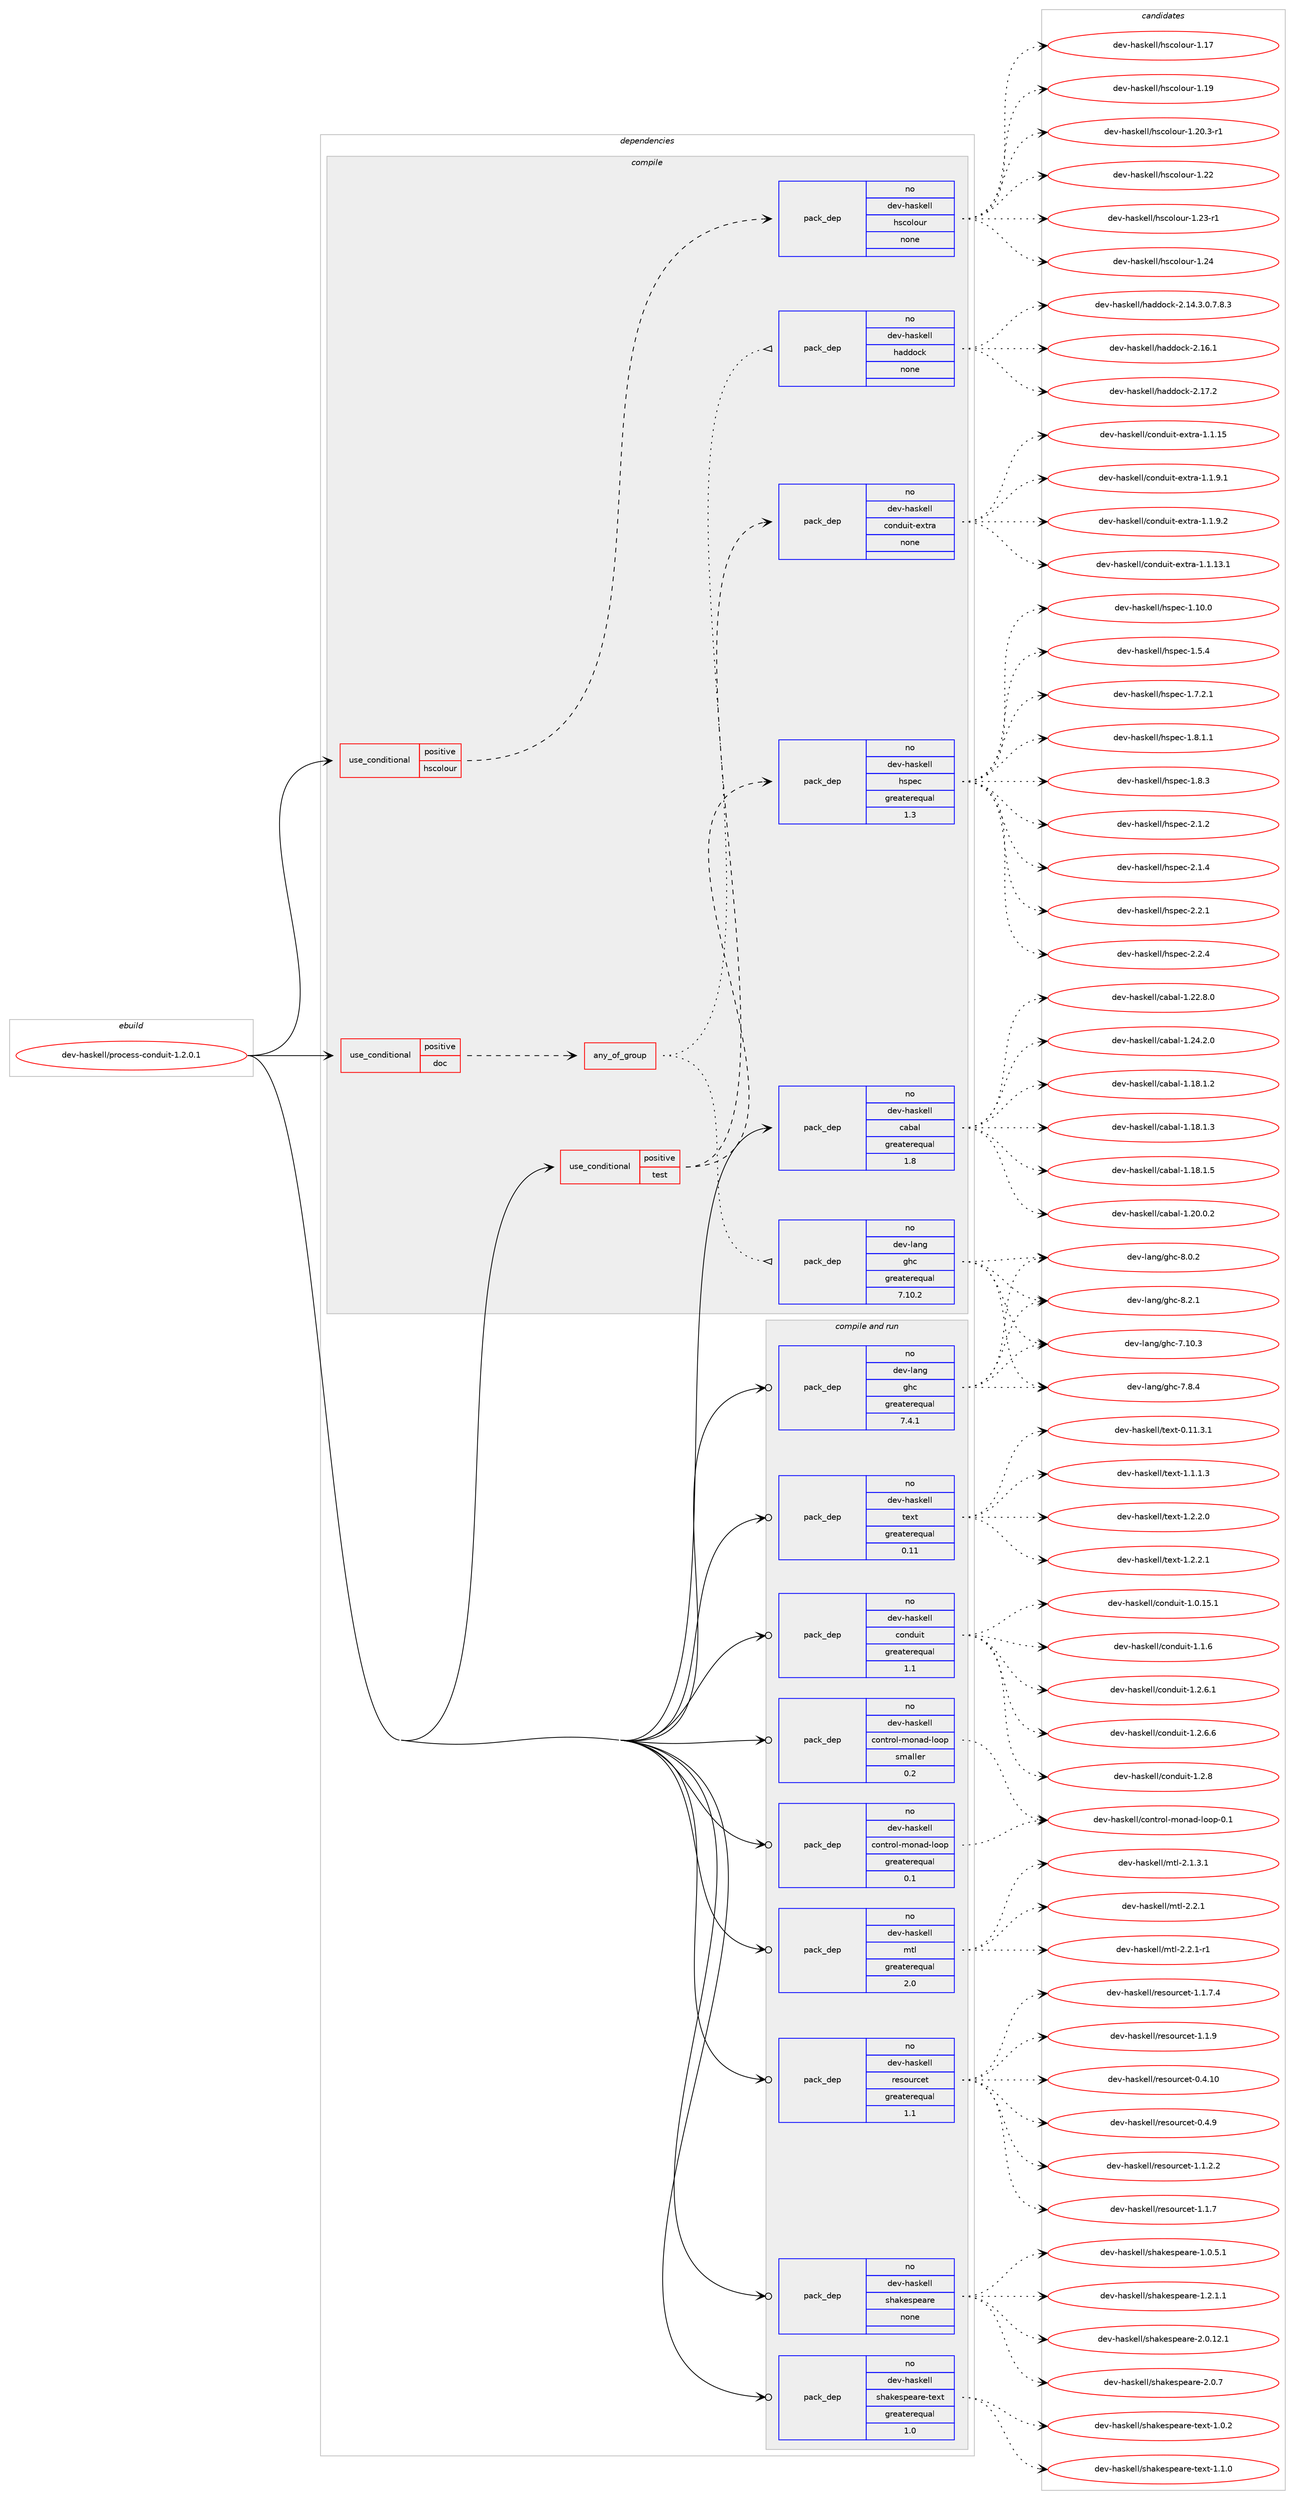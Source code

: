 digraph prolog {

# *************
# Graph options
# *************

newrank=true;
concentrate=true;
compound=true;
graph [rankdir=LR,fontname=Helvetica,fontsize=10,ranksep=1.5];#, ranksep=2.5, nodesep=0.2];
edge  [arrowhead=vee];
node  [fontname=Helvetica,fontsize=10];

# **********
# The ebuild
# **********

subgraph cluster_leftcol {
color=gray;
rank=same;
label=<<i>ebuild</i>>;
id [label="dev-haskell/process-conduit-1.2.0.1", color=red, width=4, href="../dev-haskell/process-conduit-1.2.0.1.svg"];
}

# ****************
# The dependencies
# ****************

subgraph cluster_midcol {
color=gray;
label=<<i>dependencies</i>>;
subgraph cluster_compile {
fillcolor="#eeeeee";
style=filled;
label=<<i>compile</i>>;
subgraph cond20390 {
dependency89862 [label=<<TABLE BORDER="0" CELLBORDER="1" CELLSPACING="0" CELLPADDING="4"><TR><TD ROWSPAN="3" CELLPADDING="10">use_conditional</TD></TR><TR><TD>positive</TD></TR><TR><TD>doc</TD></TR></TABLE>>, shape=none, color=red];
subgraph any2516 {
dependency89863 [label=<<TABLE BORDER="0" CELLBORDER="1" CELLSPACING="0" CELLPADDING="4"><TR><TD CELLPADDING="10">any_of_group</TD></TR></TABLE>>, shape=none, color=red];subgraph pack66926 {
dependency89864 [label=<<TABLE BORDER="0" CELLBORDER="1" CELLSPACING="0" CELLPADDING="4" WIDTH="220"><TR><TD ROWSPAN="6" CELLPADDING="30">pack_dep</TD></TR><TR><TD WIDTH="110">no</TD></TR><TR><TD>dev-haskell</TD></TR><TR><TD>haddock</TD></TR><TR><TD>none</TD></TR><TR><TD></TD></TR></TABLE>>, shape=none, color=blue];
}
dependency89863:e -> dependency89864:w [weight=20,style="dotted",arrowhead="oinv"];
subgraph pack66927 {
dependency89865 [label=<<TABLE BORDER="0" CELLBORDER="1" CELLSPACING="0" CELLPADDING="4" WIDTH="220"><TR><TD ROWSPAN="6" CELLPADDING="30">pack_dep</TD></TR><TR><TD WIDTH="110">no</TD></TR><TR><TD>dev-lang</TD></TR><TR><TD>ghc</TD></TR><TR><TD>greaterequal</TD></TR><TR><TD>7.10.2</TD></TR></TABLE>>, shape=none, color=blue];
}
dependency89863:e -> dependency89865:w [weight=20,style="dotted",arrowhead="oinv"];
}
dependency89862:e -> dependency89863:w [weight=20,style="dashed",arrowhead="vee"];
}
id:e -> dependency89862:w [weight=20,style="solid",arrowhead="vee"];
subgraph cond20391 {
dependency89866 [label=<<TABLE BORDER="0" CELLBORDER="1" CELLSPACING="0" CELLPADDING="4"><TR><TD ROWSPAN="3" CELLPADDING="10">use_conditional</TD></TR><TR><TD>positive</TD></TR><TR><TD>hscolour</TD></TR></TABLE>>, shape=none, color=red];
subgraph pack66928 {
dependency89867 [label=<<TABLE BORDER="0" CELLBORDER="1" CELLSPACING="0" CELLPADDING="4" WIDTH="220"><TR><TD ROWSPAN="6" CELLPADDING="30">pack_dep</TD></TR><TR><TD WIDTH="110">no</TD></TR><TR><TD>dev-haskell</TD></TR><TR><TD>hscolour</TD></TR><TR><TD>none</TD></TR><TR><TD></TD></TR></TABLE>>, shape=none, color=blue];
}
dependency89866:e -> dependency89867:w [weight=20,style="dashed",arrowhead="vee"];
}
id:e -> dependency89866:w [weight=20,style="solid",arrowhead="vee"];
subgraph cond20392 {
dependency89868 [label=<<TABLE BORDER="0" CELLBORDER="1" CELLSPACING="0" CELLPADDING="4"><TR><TD ROWSPAN="3" CELLPADDING="10">use_conditional</TD></TR><TR><TD>positive</TD></TR><TR><TD>test</TD></TR></TABLE>>, shape=none, color=red];
subgraph pack66929 {
dependency89869 [label=<<TABLE BORDER="0" CELLBORDER="1" CELLSPACING="0" CELLPADDING="4" WIDTH="220"><TR><TD ROWSPAN="6" CELLPADDING="30">pack_dep</TD></TR><TR><TD WIDTH="110">no</TD></TR><TR><TD>dev-haskell</TD></TR><TR><TD>conduit-extra</TD></TR><TR><TD>none</TD></TR><TR><TD></TD></TR></TABLE>>, shape=none, color=blue];
}
dependency89868:e -> dependency89869:w [weight=20,style="dashed",arrowhead="vee"];
subgraph pack66930 {
dependency89870 [label=<<TABLE BORDER="0" CELLBORDER="1" CELLSPACING="0" CELLPADDING="4" WIDTH="220"><TR><TD ROWSPAN="6" CELLPADDING="30">pack_dep</TD></TR><TR><TD WIDTH="110">no</TD></TR><TR><TD>dev-haskell</TD></TR><TR><TD>hspec</TD></TR><TR><TD>greaterequal</TD></TR><TR><TD>1.3</TD></TR></TABLE>>, shape=none, color=blue];
}
dependency89868:e -> dependency89870:w [weight=20,style="dashed",arrowhead="vee"];
}
id:e -> dependency89868:w [weight=20,style="solid",arrowhead="vee"];
subgraph pack66931 {
dependency89871 [label=<<TABLE BORDER="0" CELLBORDER="1" CELLSPACING="0" CELLPADDING="4" WIDTH="220"><TR><TD ROWSPAN="6" CELLPADDING="30">pack_dep</TD></TR><TR><TD WIDTH="110">no</TD></TR><TR><TD>dev-haskell</TD></TR><TR><TD>cabal</TD></TR><TR><TD>greaterequal</TD></TR><TR><TD>1.8</TD></TR></TABLE>>, shape=none, color=blue];
}
id:e -> dependency89871:w [weight=20,style="solid",arrowhead="vee"];
}
subgraph cluster_compileandrun {
fillcolor="#eeeeee";
style=filled;
label=<<i>compile and run</i>>;
subgraph pack66932 {
dependency89872 [label=<<TABLE BORDER="0" CELLBORDER="1" CELLSPACING="0" CELLPADDING="4" WIDTH="220"><TR><TD ROWSPAN="6" CELLPADDING="30">pack_dep</TD></TR><TR><TD WIDTH="110">no</TD></TR><TR><TD>dev-haskell</TD></TR><TR><TD>conduit</TD></TR><TR><TD>greaterequal</TD></TR><TR><TD>1.1</TD></TR></TABLE>>, shape=none, color=blue];
}
id:e -> dependency89872:w [weight=20,style="solid",arrowhead="odotvee"];
subgraph pack66933 {
dependency89873 [label=<<TABLE BORDER="0" CELLBORDER="1" CELLSPACING="0" CELLPADDING="4" WIDTH="220"><TR><TD ROWSPAN="6" CELLPADDING="30">pack_dep</TD></TR><TR><TD WIDTH="110">no</TD></TR><TR><TD>dev-haskell</TD></TR><TR><TD>control-monad-loop</TD></TR><TR><TD>greaterequal</TD></TR><TR><TD>0.1</TD></TR></TABLE>>, shape=none, color=blue];
}
id:e -> dependency89873:w [weight=20,style="solid",arrowhead="odotvee"];
subgraph pack66934 {
dependency89874 [label=<<TABLE BORDER="0" CELLBORDER="1" CELLSPACING="0" CELLPADDING="4" WIDTH="220"><TR><TD ROWSPAN="6" CELLPADDING="30">pack_dep</TD></TR><TR><TD WIDTH="110">no</TD></TR><TR><TD>dev-haskell</TD></TR><TR><TD>control-monad-loop</TD></TR><TR><TD>smaller</TD></TR><TR><TD>0.2</TD></TR></TABLE>>, shape=none, color=blue];
}
id:e -> dependency89874:w [weight=20,style="solid",arrowhead="odotvee"];
subgraph pack66935 {
dependency89875 [label=<<TABLE BORDER="0" CELLBORDER="1" CELLSPACING="0" CELLPADDING="4" WIDTH="220"><TR><TD ROWSPAN="6" CELLPADDING="30">pack_dep</TD></TR><TR><TD WIDTH="110">no</TD></TR><TR><TD>dev-haskell</TD></TR><TR><TD>mtl</TD></TR><TR><TD>greaterequal</TD></TR><TR><TD>2.0</TD></TR></TABLE>>, shape=none, color=blue];
}
id:e -> dependency89875:w [weight=20,style="solid",arrowhead="odotvee"];
subgraph pack66936 {
dependency89876 [label=<<TABLE BORDER="0" CELLBORDER="1" CELLSPACING="0" CELLPADDING="4" WIDTH="220"><TR><TD ROWSPAN="6" CELLPADDING="30">pack_dep</TD></TR><TR><TD WIDTH="110">no</TD></TR><TR><TD>dev-haskell</TD></TR><TR><TD>resourcet</TD></TR><TR><TD>greaterequal</TD></TR><TR><TD>1.1</TD></TR></TABLE>>, shape=none, color=blue];
}
id:e -> dependency89876:w [weight=20,style="solid",arrowhead="odotvee"];
subgraph pack66937 {
dependency89877 [label=<<TABLE BORDER="0" CELLBORDER="1" CELLSPACING="0" CELLPADDING="4" WIDTH="220"><TR><TD ROWSPAN="6" CELLPADDING="30">pack_dep</TD></TR><TR><TD WIDTH="110">no</TD></TR><TR><TD>dev-haskell</TD></TR><TR><TD>shakespeare</TD></TR><TR><TD>none</TD></TR><TR><TD></TD></TR></TABLE>>, shape=none, color=blue];
}
id:e -> dependency89877:w [weight=20,style="solid",arrowhead="odotvee"];
subgraph pack66938 {
dependency89878 [label=<<TABLE BORDER="0" CELLBORDER="1" CELLSPACING="0" CELLPADDING="4" WIDTH="220"><TR><TD ROWSPAN="6" CELLPADDING="30">pack_dep</TD></TR><TR><TD WIDTH="110">no</TD></TR><TR><TD>dev-haskell</TD></TR><TR><TD>shakespeare-text</TD></TR><TR><TD>greaterequal</TD></TR><TR><TD>1.0</TD></TR></TABLE>>, shape=none, color=blue];
}
id:e -> dependency89878:w [weight=20,style="solid",arrowhead="odotvee"];
subgraph pack66939 {
dependency89879 [label=<<TABLE BORDER="0" CELLBORDER="1" CELLSPACING="0" CELLPADDING="4" WIDTH="220"><TR><TD ROWSPAN="6" CELLPADDING="30">pack_dep</TD></TR><TR><TD WIDTH="110">no</TD></TR><TR><TD>dev-haskell</TD></TR><TR><TD>text</TD></TR><TR><TD>greaterequal</TD></TR><TR><TD>0.11</TD></TR></TABLE>>, shape=none, color=blue];
}
id:e -> dependency89879:w [weight=20,style="solid",arrowhead="odotvee"];
subgraph pack66940 {
dependency89880 [label=<<TABLE BORDER="0" CELLBORDER="1" CELLSPACING="0" CELLPADDING="4" WIDTH="220"><TR><TD ROWSPAN="6" CELLPADDING="30">pack_dep</TD></TR><TR><TD WIDTH="110">no</TD></TR><TR><TD>dev-lang</TD></TR><TR><TD>ghc</TD></TR><TR><TD>greaterequal</TD></TR><TR><TD>7.4.1</TD></TR></TABLE>>, shape=none, color=blue];
}
id:e -> dependency89880:w [weight=20,style="solid",arrowhead="odotvee"];
}
subgraph cluster_run {
fillcolor="#eeeeee";
style=filled;
label=<<i>run</i>>;
}
}

# **************
# The candidates
# **************

subgraph cluster_choices {
rank=same;
color=gray;
label=<<i>candidates</i>>;

subgraph choice66926 {
color=black;
nodesep=1;
choice1001011184510497115107101108108471049710010011199107455046495246514648465546564651 [label="dev-haskell/haddock-2.14.3.0.7.8.3", color=red, width=4,href="../dev-haskell/haddock-2.14.3.0.7.8.3.svg"];
choice100101118451049711510710110810847104971001001119910745504649544649 [label="dev-haskell/haddock-2.16.1", color=red, width=4,href="../dev-haskell/haddock-2.16.1.svg"];
choice100101118451049711510710110810847104971001001119910745504649554650 [label="dev-haskell/haddock-2.17.2", color=red, width=4,href="../dev-haskell/haddock-2.17.2.svg"];
dependency89864:e -> choice1001011184510497115107101108108471049710010011199107455046495246514648465546564651:w [style=dotted,weight="100"];
dependency89864:e -> choice100101118451049711510710110810847104971001001119910745504649544649:w [style=dotted,weight="100"];
dependency89864:e -> choice100101118451049711510710110810847104971001001119910745504649554650:w [style=dotted,weight="100"];
}
subgraph choice66927 {
color=black;
nodesep=1;
choice1001011184510897110103471031049945554649484651 [label="dev-lang/ghc-7.10.3", color=red, width=4,href="../dev-lang/ghc-7.10.3.svg"];
choice10010111845108971101034710310499455546564652 [label="dev-lang/ghc-7.8.4", color=red, width=4,href="../dev-lang/ghc-7.8.4.svg"];
choice10010111845108971101034710310499455646484650 [label="dev-lang/ghc-8.0.2", color=red, width=4,href="../dev-lang/ghc-8.0.2.svg"];
choice10010111845108971101034710310499455646504649 [label="dev-lang/ghc-8.2.1", color=red, width=4,href="../dev-lang/ghc-8.2.1.svg"];
dependency89865:e -> choice1001011184510897110103471031049945554649484651:w [style=dotted,weight="100"];
dependency89865:e -> choice10010111845108971101034710310499455546564652:w [style=dotted,weight="100"];
dependency89865:e -> choice10010111845108971101034710310499455646484650:w [style=dotted,weight="100"];
dependency89865:e -> choice10010111845108971101034710310499455646504649:w [style=dotted,weight="100"];
}
subgraph choice66928 {
color=black;
nodesep=1;
choice100101118451049711510710110810847104115991111081111171144549464955 [label="dev-haskell/hscolour-1.17", color=red, width=4,href="../dev-haskell/hscolour-1.17.svg"];
choice100101118451049711510710110810847104115991111081111171144549464957 [label="dev-haskell/hscolour-1.19", color=red, width=4,href="../dev-haskell/hscolour-1.19.svg"];
choice10010111845104971151071011081084710411599111108111117114454946504846514511449 [label="dev-haskell/hscolour-1.20.3-r1", color=red, width=4,href="../dev-haskell/hscolour-1.20.3-r1.svg"];
choice100101118451049711510710110810847104115991111081111171144549465050 [label="dev-haskell/hscolour-1.22", color=red, width=4,href="../dev-haskell/hscolour-1.22.svg"];
choice1001011184510497115107101108108471041159911110811111711445494650514511449 [label="dev-haskell/hscolour-1.23-r1", color=red, width=4,href="../dev-haskell/hscolour-1.23-r1.svg"];
choice100101118451049711510710110810847104115991111081111171144549465052 [label="dev-haskell/hscolour-1.24", color=red, width=4,href="../dev-haskell/hscolour-1.24.svg"];
dependency89867:e -> choice100101118451049711510710110810847104115991111081111171144549464955:w [style=dotted,weight="100"];
dependency89867:e -> choice100101118451049711510710110810847104115991111081111171144549464957:w [style=dotted,weight="100"];
dependency89867:e -> choice10010111845104971151071011081084710411599111108111117114454946504846514511449:w [style=dotted,weight="100"];
dependency89867:e -> choice100101118451049711510710110810847104115991111081111171144549465050:w [style=dotted,weight="100"];
dependency89867:e -> choice1001011184510497115107101108108471041159911110811111711445494650514511449:w [style=dotted,weight="100"];
dependency89867:e -> choice100101118451049711510710110810847104115991111081111171144549465052:w [style=dotted,weight="100"];
}
subgraph choice66929 {
color=black;
nodesep=1;
choice100101118451049711510710110810847991111101001171051164510112011611497454946494649514649 [label="dev-haskell/conduit-extra-1.1.13.1", color=red, width=4,href="../dev-haskell/conduit-extra-1.1.13.1.svg"];
choice10010111845104971151071011081084799111110100117105116451011201161149745494649464953 [label="dev-haskell/conduit-extra-1.1.15", color=red, width=4,href="../dev-haskell/conduit-extra-1.1.15.svg"];
choice1001011184510497115107101108108479911111010011710511645101120116114974549464946574649 [label="dev-haskell/conduit-extra-1.1.9.1", color=red, width=4,href="../dev-haskell/conduit-extra-1.1.9.1.svg"];
choice1001011184510497115107101108108479911111010011710511645101120116114974549464946574650 [label="dev-haskell/conduit-extra-1.1.9.2", color=red, width=4,href="../dev-haskell/conduit-extra-1.1.9.2.svg"];
dependency89869:e -> choice100101118451049711510710110810847991111101001171051164510112011611497454946494649514649:w [style=dotted,weight="100"];
dependency89869:e -> choice10010111845104971151071011081084799111110100117105116451011201161149745494649464953:w [style=dotted,weight="100"];
dependency89869:e -> choice1001011184510497115107101108108479911111010011710511645101120116114974549464946574649:w [style=dotted,weight="100"];
dependency89869:e -> choice1001011184510497115107101108108479911111010011710511645101120116114974549464946574650:w [style=dotted,weight="100"];
}
subgraph choice66930 {
color=black;
nodesep=1;
choice1001011184510497115107101108108471041151121019945494649484648 [label="dev-haskell/hspec-1.10.0", color=red, width=4,href="../dev-haskell/hspec-1.10.0.svg"];
choice10010111845104971151071011081084710411511210199454946534652 [label="dev-haskell/hspec-1.5.4", color=red, width=4,href="../dev-haskell/hspec-1.5.4.svg"];
choice100101118451049711510710110810847104115112101994549465546504649 [label="dev-haskell/hspec-1.7.2.1", color=red, width=4,href="../dev-haskell/hspec-1.7.2.1.svg"];
choice100101118451049711510710110810847104115112101994549465646494649 [label="dev-haskell/hspec-1.8.1.1", color=red, width=4,href="../dev-haskell/hspec-1.8.1.1.svg"];
choice10010111845104971151071011081084710411511210199454946564651 [label="dev-haskell/hspec-1.8.3", color=red, width=4,href="../dev-haskell/hspec-1.8.3.svg"];
choice10010111845104971151071011081084710411511210199455046494650 [label="dev-haskell/hspec-2.1.2", color=red, width=4,href="../dev-haskell/hspec-2.1.2.svg"];
choice10010111845104971151071011081084710411511210199455046494652 [label="dev-haskell/hspec-2.1.4", color=red, width=4,href="../dev-haskell/hspec-2.1.4.svg"];
choice10010111845104971151071011081084710411511210199455046504649 [label="dev-haskell/hspec-2.2.1", color=red, width=4,href="../dev-haskell/hspec-2.2.1.svg"];
choice10010111845104971151071011081084710411511210199455046504652 [label="dev-haskell/hspec-2.2.4", color=red, width=4,href="../dev-haskell/hspec-2.2.4.svg"];
dependency89870:e -> choice1001011184510497115107101108108471041151121019945494649484648:w [style=dotted,weight="100"];
dependency89870:e -> choice10010111845104971151071011081084710411511210199454946534652:w [style=dotted,weight="100"];
dependency89870:e -> choice100101118451049711510710110810847104115112101994549465546504649:w [style=dotted,weight="100"];
dependency89870:e -> choice100101118451049711510710110810847104115112101994549465646494649:w [style=dotted,weight="100"];
dependency89870:e -> choice10010111845104971151071011081084710411511210199454946564651:w [style=dotted,weight="100"];
dependency89870:e -> choice10010111845104971151071011081084710411511210199455046494650:w [style=dotted,weight="100"];
dependency89870:e -> choice10010111845104971151071011081084710411511210199455046494652:w [style=dotted,weight="100"];
dependency89870:e -> choice10010111845104971151071011081084710411511210199455046504649:w [style=dotted,weight="100"];
dependency89870:e -> choice10010111845104971151071011081084710411511210199455046504652:w [style=dotted,weight="100"];
}
subgraph choice66931 {
color=black;
nodesep=1;
choice10010111845104971151071011081084799979897108454946495646494650 [label="dev-haskell/cabal-1.18.1.2", color=red, width=4,href="../dev-haskell/cabal-1.18.1.2.svg"];
choice10010111845104971151071011081084799979897108454946495646494651 [label="dev-haskell/cabal-1.18.1.3", color=red, width=4,href="../dev-haskell/cabal-1.18.1.3.svg"];
choice10010111845104971151071011081084799979897108454946495646494653 [label="dev-haskell/cabal-1.18.1.5", color=red, width=4,href="../dev-haskell/cabal-1.18.1.5.svg"];
choice10010111845104971151071011081084799979897108454946504846484650 [label="dev-haskell/cabal-1.20.0.2", color=red, width=4,href="../dev-haskell/cabal-1.20.0.2.svg"];
choice10010111845104971151071011081084799979897108454946505046564648 [label="dev-haskell/cabal-1.22.8.0", color=red, width=4,href="../dev-haskell/cabal-1.22.8.0.svg"];
choice10010111845104971151071011081084799979897108454946505246504648 [label="dev-haskell/cabal-1.24.2.0", color=red, width=4,href="../dev-haskell/cabal-1.24.2.0.svg"];
dependency89871:e -> choice10010111845104971151071011081084799979897108454946495646494650:w [style=dotted,weight="100"];
dependency89871:e -> choice10010111845104971151071011081084799979897108454946495646494651:w [style=dotted,weight="100"];
dependency89871:e -> choice10010111845104971151071011081084799979897108454946495646494653:w [style=dotted,weight="100"];
dependency89871:e -> choice10010111845104971151071011081084799979897108454946504846484650:w [style=dotted,weight="100"];
dependency89871:e -> choice10010111845104971151071011081084799979897108454946505046564648:w [style=dotted,weight="100"];
dependency89871:e -> choice10010111845104971151071011081084799979897108454946505246504648:w [style=dotted,weight="100"];
}
subgraph choice66932 {
color=black;
nodesep=1;
choice10010111845104971151071011081084799111110100117105116454946484649534649 [label="dev-haskell/conduit-1.0.15.1", color=red, width=4,href="../dev-haskell/conduit-1.0.15.1.svg"];
choice10010111845104971151071011081084799111110100117105116454946494654 [label="dev-haskell/conduit-1.1.6", color=red, width=4,href="../dev-haskell/conduit-1.1.6.svg"];
choice100101118451049711510710110810847991111101001171051164549465046544649 [label="dev-haskell/conduit-1.2.6.1", color=red, width=4,href="../dev-haskell/conduit-1.2.6.1.svg"];
choice100101118451049711510710110810847991111101001171051164549465046544654 [label="dev-haskell/conduit-1.2.6.6", color=red, width=4,href="../dev-haskell/conduit-1.2.6.6.svg"];
choice10010111845104971151071011081084799111110100117105116454946504656 [label="dev-haskell/conduit-1.2.8", color=red, width=4,href="../dev-haskell/conduit-1.2.8.svg"];
dependency89872:e -> choice10010111845104971151071011081084799111110100117105116454946484649534649:w [style=dotted,weight="100"];
dependency89872:e -> choice10010111845104971151071011081084799111110100117105116454946494654:w [style=dotted,weight="100"];
dependency89872:e -> choice100101118451049711510710110810847991111101001171051164549465046544649:w [style=dotted,weight="100"];
dependency89872:e -> choice100101118451049711510710110810847991111101001171051164549465046544654:w [style=dotted,weight="100"];
dependency89872:e -> choice10010111845104971151071011081084799111110100117105116454946504656:w [style=dotted,weight="100"];
}
subgraph choice66933 {
color=black;
nodesep=1;
choice1001011184510497115107101108108479911111011611411110845109111110971004510811111111245484649 [label="dev-haskell/control-monad-loop-0.1", color=red, width=4,href="../dev-haskell/control-monad-loop-0.1.svg"];
dependency89873:e -> choice1001011184510497115107101108108479911111011611411110845109111110971004510811111111245484649:w [style=dotted,weight="100"];
}
subgraph choice66934 {
color=black;
nodesep=1;
choice1001011184510497115107101108108479911111011611411110845109111110971004510811111111245484649 [label="dev-haskell/control-monad-loop-0.1", color=red, width=4,href="../dev-haskell/control-monad-loop-0.1.svg"];
dependency89874:e -> choice1001011184510497115107101108108479911111011611411110845109111110971004510811111111245484649:w [style=dotted,weight="100"];
}
subgraph choice66935 {
color=black;
nodesep=1;
choice1001011184510497115107101108108471091161084550464946514649 [label="dev-haskell/mtl-2.1.3.1", color=red, width=4,href="../dev-haskell/mtl-2.1.3.1.svg"];
choice100101118451049711510710110810847109116108455046504649 [label="dev-haskell/mtl-2.2.1", color=red, width=4,href="../dev-haskell/mtl-2.2.1.svg"];
choice1001011184510497115107101108108471091161084550465046494511449 [label="dev-haskell/mtl-2.2.1-r1", color=red, width=4,href="../dev-haskell/mtl-2.2.1-r1.svg"];
dependency89875:e -> choice1001011184510497115107101108108471091161084550464946514649:w [style=dotted,weight="100"];
dependency89875:e -> choice100101118451049711510710110810847109116108455046504649:w [style=dotted,weight="100"];
dependency89875:e -> choice1001011184510497115107101108108471091161084550465046494511449:w [style=dotted,weight="100"];
}
subgraph choice66936 {
color=black;
nodesep=1;
choice1001011184510497115107101108108471141011151111171149910111645484652464948 [label="dev-haskell/resourcet-0.4.10", color=red, width=4,href="../dev-haskell/resourcet-0.4.10.svg"];
choice10010111845104971151071011081084711410111511111711499101116454846524657 [label="dev-haskell/resourcet-0.4.9", color=red, width=4,href="../dev-haskell/resourcet-0.4.9.svg"];
choice100101118451049711510710110810847114101115111117114991011164549464946504650 [label="dev-haskell/resourcet-1.1.2.2", color=red, width=4,href="../dev-haskell/resourcet-1.1.2.2.svg"];
choice10010111845104971151071011081084711410111511111711499101116454946494655 [label="dev-haskell/resourcet-1.1.7", color=red, width=4,href="../dev-haskell/resourcet-1.1.7.svg"];
choice100101118451049711510710110810847114101115111117114991011164549464946554652 [label="dev-haskell/resourcet-1.1.7.4", color=red, width=4,href="../dev-haskell/resourcet-1.1.7.4.svg"];
choice10010111845104971151071011081084711410111511111711499101116454946494657 [label="dev-haskell/resourcet-1.1.9", color=red, width=4,href="../dev-haskell/resourcet-1.1.9.svg"];
dependency89876:e -> choice1001011184510497115107101108108471141011151111171149910111645484652464948:w [style=dotted,weight="100"];
dependency89876:e -> choice10010111845104971151071011081084711410111511111711499101116454846524657:w [style=dotted,weight="100"];
dependency89876:e -> choice100101118451049711510710110810847114101115111117114991011164549464946504650:w [style=dotted,weight="100"];
dependency89876:e -> choice10010111845104971151071011081084711410111511111711499101116454946494655:w [style=dotted,weight="100"];
dependency89876:e -> choice100101118451049711510710110810847114101115111117114991011164549464946554652:w [style=dotted,weight="100"];
dependency89876:e -> choice10010111845104971151071011081084711410111511111711499101116454946494657:w [style=dotted,weight="100"];
}
subgraph choice66937 {
color=black;
nodesep=1;
choice10010111845104971151071011081084711510497107101115112101971141014549464846534649 [label="dev-haskell/shakespeare-1.0.5.1", color=red, width=4,href="../dev-haskell/shakespeare-1.0.5.1.svg"];
choice10010111845104971151071011081084711510497107101115112101971141014549465046494649 [label="dev-haskell/shakespeare-1.2.1.1", color=red, width=4,href="../dev-haskell/shakespeare-1.2.1.1.svg"];
choice1001011184510497115107101108108471151049710710111511210197114101455046484649504649 [label="dev-haskell/shakespeare-2.0.12.1", color=red, width=4,href="../dev-haskell/shakespeare-2.0.12.1.svg"];
choice1001011184510497115107101108108471151049710710111511210197114101455046484655 [label="dev-haskell/shakespeare-2.0.7", color=red, width=4,href="../dev-haskell/shakespeare-2.0.7.svg"];
dependency89877:e -> choice10010111845104971151071011081084711510497107101115112101971141014549464846534649:w [style=dotted,weight="100"];
dependency89877:e -> choice10010111845104971151071011081084711510497107101115112101971141014549465046494649:w [style=dotted,weight="100"];
dependency89877:e -> choice1001011184510497115107101108108471151049710710111511210197114101455046484649504649:w [style=dotted,weight="100"];
dependency89877:e -> choice1001011184510497115107101108108471151049710710111511210197114101455046484655:w [style=dotted,weight="100"];
}
subgraph choice66938 {
color=black;
nodesep=1;
choice100101118451049711510710110810847115104971071011151121019711410145116101120116454946484650 [label="dev-haskell/shakespeare-text-1.0.2", color=red, width=4,href="../dev-haskell/shakespeare-text-1.0.2.svg"];
choice100101118451049711510710110810847115104971071011151121019711410145116101120116454946494648 [label="dev-haskell/shakespeare-text-1.1.0", color=red, width=4,href="../dev-haskell/shakespeare-text-1.1.0.svg"];
dependency89878:e -> choice100101118451049711510710110810847115104971071011151121019711410145116101120116454946484650:w [style=dotted,weight="100"];
dependency89878:e -> choice100101118451049711510710110810847115104971071011151121019711410145116101120116454946494648:w [style=dotted,weight="100"];
}
subgraph choice66939 {
color=black;
nodesep=1;
choice100101118451049711510710110810847116101120116454846494946514649 [label="dev-haskell/text-0.11.3.1", color=red, width=4,href="../dev-haskell/text-0.11.3.1.svg"];
choice1001011184510497115107101108108471161011201164549464946494651 [label="dev-haskell/text-1.1.1.3", color=red, width=4,href="../dev-haskell/text-1.1.1.3.svg"];
choice1001011184510497115107101108108471161011201164549465046504648 [label="dev-haskell/text-1.2.2.0", color=red, width=4,href="../dev-haskell/text-1.2.2.0.svg"];
choice1001011184510497115107101108108471161011201164549465046504649 [label="dev-haskell/text-1.2.2.1", color=red, width=4,href="../dev-haskell/text-1.2.2.1.svg"];
dependency89879:e -> choice100101118451049711510710110810847116101120116454846494946514649:w [style=dotted,weight="100"];
dependency89879:e -> choice1001011184510497115107101108108471161011201164549464946494651:w [style=dotted,weight="100"];
dependency89879:e -> choice1001011184510497115107101108108471161011201164549465046504648:w [style=dotted,weight="100"];
dependency89879:e -> choice1001011184510497115107101108108471161011201164549465046504649:w [style=dotted,weight="100"];
}
subgraph choice66940 {
color=black;
nodesep=1;
choice1001011184510897110103471031049945554649484651 [label="dev-lang/ghc-7.10.3", color=red, width=4,href="../dev-lang/ghc-7.10.3.svg"];
choice10010111845108971101034710310499455546564652 [label="dev-lang/ghc-7.8.4", color=red, width=4,href="../dev-lang/ghc-7.8.4.svg"];
choice10010111845108971101034710310499455646484650 [label="dev-lang/ghc-8.0.2", color=red, width=4,href="../dev-lang/ghc-8.0.2.svg"];
choice10010111845108971101034710310499455646504649 [label="dev-lang/ghc-8.2.1", color=red, width=4,href="../dev-lang/ghc-8.2.1.svg"];
dependency89880:e -> choice1001011184510897110103471031049945554649484651:w [style=dotted,weight="100"];
dependency89880:e -> choice10010111845108971101034710310499455546564652:w [style=dotted,weight="100"];
dependency89880:e -> choice10010111845108971101034710310499455646484650:w [style=dotted,weight="100"];
dependency89880:e -> choice10010111845108971101034710310499455646504649:w [style=dotted,weight="100"];
}
}

}
